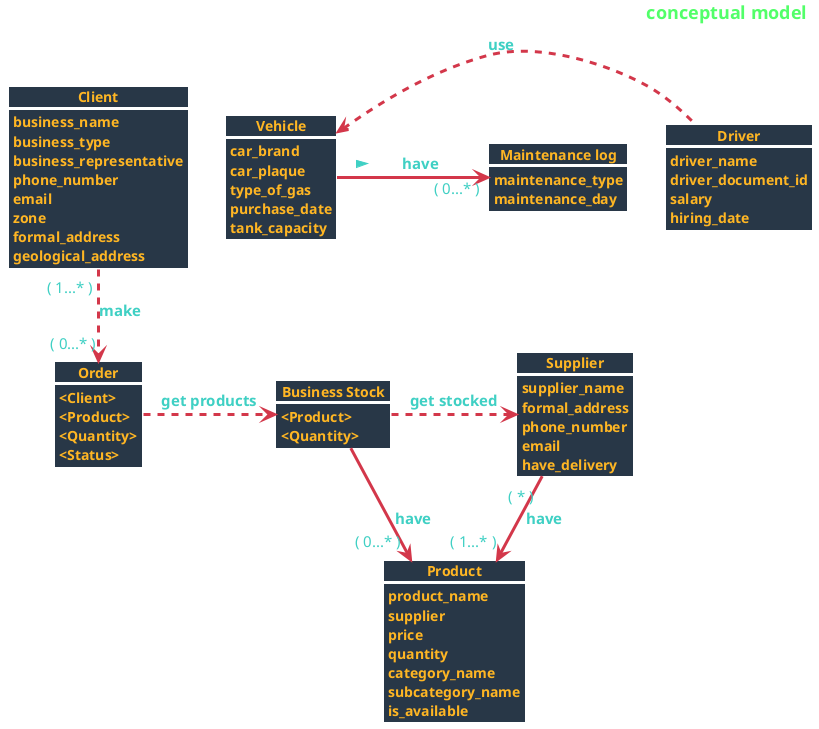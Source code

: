 @startuml Conceptual Database Model

skinparam BackgroundColor transparent

skinparam HeaderFontColor #52FF69
skinparam HeaderFontSize 18

skinparam ArrowFontSize 15
skinparam ArrowColor D3374A
skinparam ArrowThickness 3
skinparam ArrowFontColor #3FD0C4

skinparam ObjectBorderColor white
skinparam ObjectBorderThickness 3
skinparam ObjectAttributeFontSize 13
skinparam ObjectAttributeFontColor FF6127
skinparam ObjectBackgroundColor #283747
skinparam ObjectFontSize 14
skinparam ObjectFontStyle Bold
skinparam ObjectFontColor #FFB623

header **conceptual model**

object "**Client**" as Client {
    business_name
    business_type
    business_representative
    phone_number
    email
    zone
    formal_address
    geological_address
}

object "**Driver**" as Driver {
    driver_name
    driver_document_id
    salary
    hiring_date
}
 
object "**Vehicle**" as Vehicle {
    car_brand
    car_plaque
    type_of_gas
    purchase_date
    tank_capacity
}

object "**Maintenance log**" as MaintenanceLog {
    maintenance_type
    maintenance_day
}

object "**Business Stock**" as BusinessStock {
    <Product> 
    <Quantity>
}

object "**Order**" as Order {
    <Client>
    <Product> 
    <Quantity>
    <Status>
}

object "**Product**" as Product {
    product_name
    supplier
    price
    quantity
    category_name
    subcategory_name
    is_available
}

object "**Supplier**" as Supplier {
    supplier_name
    formal_address
    phone_number
    email
    have_delivery
}

BusinessStock .> Supplier : "**get stocked**"
Vehicle  <. Driver : "**use**"
Client " ( 1...* ) " ..> "( 0...* )" Order : "**make**"
Supplier " ( * ) " --> " ( 1...* ) " Product : "**have**"
Product " ( 0...* ) " <-- BusinessStock : "**have**" 
Order .> BusinessStock : "**get products**"
Vehicle -> "( 0...* )" MaintenanceLog : \t**have**\t >

@enduml